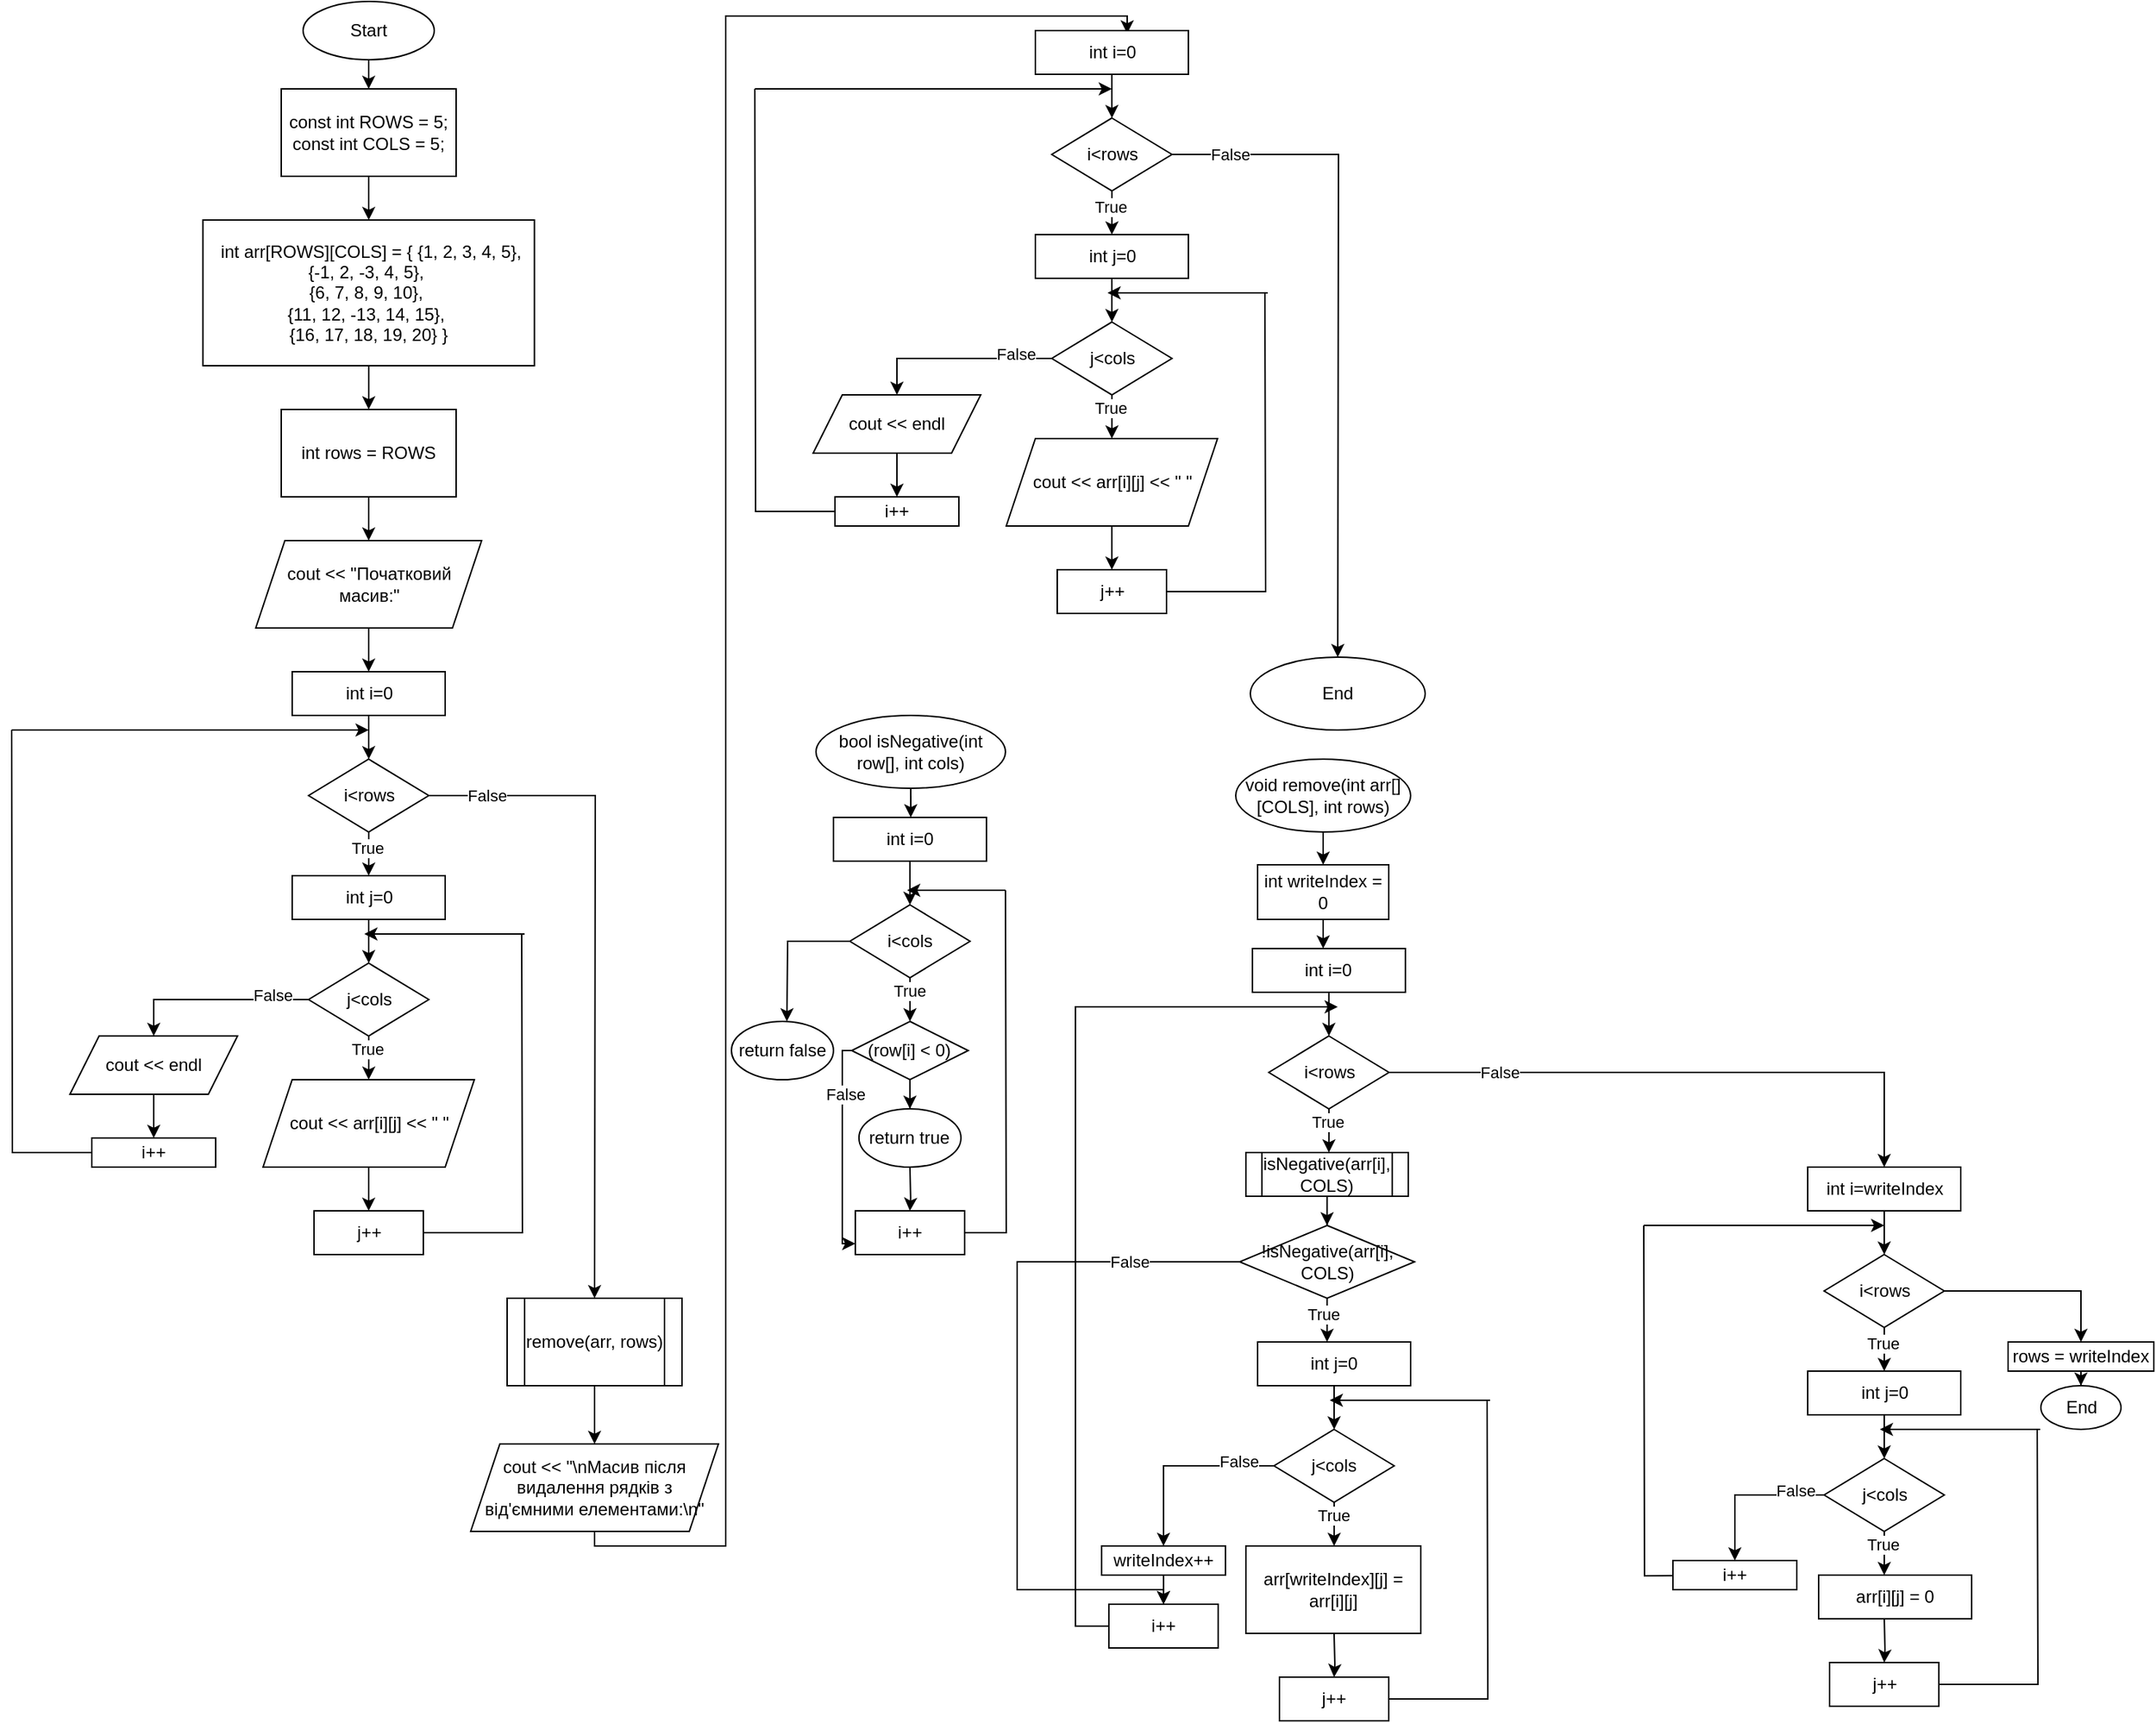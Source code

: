 <mxfile version="24.8.4">
  <diagram name="Страница — 1" id="oqks4B1ifJUFYe9VFwnt">
    <mxGraphModel dx="1221" dy="608" grid="1" gridSize="10" guides="1" tooltips="1" connect="1" arrows="1" fold="1" page="1" pageScale="1" pageWidth="2339" pageHeight="3300" math="0" shadow="0">
      <root>
        <mxCell id="0" />
        <mxCell id="1" parent="0" />
        <mxCell id="hCFMyb42JYcxGEgA4RZY-3" style="edgeStyle=orthogonalEdgeStyle;rounded=0;orthogonalLoop=1;jettySize=auto;html=1;" parent="1" source="hCFMyb42JYcxGEgA4RZY-2" target="hCFMyb42JYcxGEgA4RZY-4" edge="1">
          <mxGeometry relative="1" as="geometry">
            <mxPoint x="415" y="160" as="targetPoint" />
          </mxGeometry>
        </mxCell>
        <mxCell id="hCFMyb42JYcxGEgA4RZY-2" value="Start" style="ellipse;whiteSpace=wrap;html=1;" parent="1" vertex="1">
          <mxGeometry x="370" y="90" width="90" height="40" as="geometry" />
        </mxCell>
        <mxCell id="hCFMyb42JYcxGEgA4RZY-5" style="edgeStyle=orthogonalEdgeStyle;rounded=0;orthogonalLoop=1;jettySize=auto;html=1;" parent="1" source="hCFMyb42JYcxGEgA4RZY-4" target="hCFMyb42JYcxGEgA4RZY-6" edge="1">
          <mxGeometry relative="1" as="geometry">
            <mxPoint x="415" y="240" as="targetPoint" />
          </mxGeometry>
        </mxCell>
        <mxCell id="hCFMyb42JYcxGEgA4RZY-4" value="const int ROWS = 5; const int COLS = 5;" style="rounded=0;whiteSpace=wrap;html=1;" parent="1" vertex="1">
          <mxGeometry x="355" y="150" width="120" height="60" as="geometry" />
        </mxCell>
        <mxCell id="hCFMyb42JYcxGEgA4RZY-7" style="edgeStyle=orthogonalEdgeStyle;rounded=0;orthogonalLoop=1;jettySize=auto;html=1;" parent="1" source="hCFMyb42JYcxGEgA4RZY-6" target="hCFMyb42JYcxGEgA4RZY-8" edge="1">
          <mxGeometry relative="1" as="geometry">
            <mxPoint x="415" y="390" as="targetPoint" />
          </mxGeometry>
        </mxCell>
        <mxCell id="hCFMyb42JYcxGEgA4RZY-6" value="&amp;nbsp;int arr[ROWS][COLS] = { {1, 2, 3, 4, 5},&lt;div&gt;{-1, 2, -3, 4, 5},&amp;nbsp;&lt;/div&gt;&lt;div&gt;{6, 7, 8, 9, 10},&amp;nbsp;&lt;/div&gt;&lt;div&gt;{11, 12, -13, 14, 15},&amp;nbsp;&lt;/div&gt;&lt;div&gt;{16, 17, 18, 19, 20} }&lt;/div&gt;" style="rounded=0;whiteSpace=wrap;html=1;" parent="1" vertex="1">
          <mxGeometry x="301.25" y="240" width="227.5" height="100" as="geometry" />
        </mxCell>
        <mxCell id="hCFMyb42JYcxGEgA4RZY-9" style="edgeStyle=orthogonalEdgeStyle;rounded=0;orthogonalLoop=1;jettySize=auto;html=1;" parent="1" source="hCFMyb42JYcxGEgA4RZY-8" target="hCFMyb42JYcxGEgA4RZY-10" edge="1">
          <mxGeometry relative="1" as="geometry">
            <mxPoint x="415" y="460" as="targetPoint" />
          </mxGeometry>
        </mxCell>
        <mxCell id="hCFMyb42JYcxGEgA4RZY-8" value="int rows = ROWS" style="rounded=0;whiteSpace=wrap;html=1;" parent="1" vertex="1">
          <mxGeometry x="355" y="370" width="120" height="60" as="geometry" />
        </mxCell>
        <mxCell id="hCFMyb42JYcxGEgA4RZY-11" style="edgeStyle=orthogonalEdgeStyle;rounded=0;orthogonalLoop=1;jettySize=auto;html=1;" parent="1" source="hCFMyb42JYcxGEgA4RZY-10" target="hCFMyb42JYcxGEgA4RZY-12" edge="1">
          <mxGeometry relative="1" as="geometry">
            <mxPoint x="415" y="560" as="targetPoint" />
          </mxGeometry>
        </mxCell>
        <mxCell id="hCFMyb42JYcxGEgA4RZY-10" value="cout &amp;lt;&amp;lt; &quot;Початковий масив:&quot;" style="shape=parallelogram;perimeter=parallelogramPerimeter;whiteSpace=wrap;html=1;fixedSize=1;" parent="1" vertex="1">
          <mxGeometry x="337.5" y="460" width="155" height="60" as="geometry" />
        </mxCell>
        <mxCell id="hCFMyb42JYcxGEgA4RZY-13" style="edgeStyle=orthogonalEdgeStyle;rounded=0;orthogonalLoop=1;jettySize=auto;html=1;" parent="1" source="hCFMyb42JYcxGEgA4RZY-12" target="hCFMyb42JYcxGEgA4RZY-14" edge="1">
          <mxGeometry relative="1" as="geometry">
            <mxPoint x="415" y="620" as="targetPoint" />
          </mxGeometry>
        </mxCell>
        <mxCell id="hCFMyb42JYcxGEgA4RZY-12" value="int i=0" style="rounded=0;whiteSpace=wrap;html=1;" parent="1" vertex="1">
          <mxGeometry x="362.5" y="550" width="105" height="30" as="geometry" />
        </mxCell>
        <mxCell id="hCFMyb42JYcxGEgA4RZY-15" style="edgeStyle=orthogonalEdgeStyle;rounded=0;orthogonalLoop=1;jettySize=auto;html=1;" parent="1" source="hCFMyb42JYcxGEgA4RZY-14" edge="1">
          <mxGeometry relative="1" as="geometry">
            <mxPoint x="415" y="690" as="targetPoint" />
          </mxGeometry>
        </mxCell>
        <mxCell id="AUJE7kvfGXvSPd5F-R2v-1" value="True" style="edgeLabel;html=1;align=center;verticalAlign=middle;resizable=0;points=[];" parent="hCFMyb42JYcxGEgA4RZY-15" vertex="1" connectable="0">
          <mxGeometry x="-0.315" y="-1" relative="1" as="geometry">
            <mxPoint as="offset" />
          </mxGeometry>
        </mxCell>
        <mxCell id="hCFMyb42JYcxGEgA4RZY-36" style="edgeStyle=orthogonalEdgeStyle;rounded=0;orthogonalLoop=1;jettySize=auto;html=1;" parent="1" source="hCFMyb42JYcxGEgA4RZY-14" edge="1">
          <mxGeometry relative="1" as="geometry">
            <mxPoint x="570" y="980" as="targetPoint" />
          </mxGeometry>
        </mxCell>
        <mxCell id="hCFMyb42JYcxGEgA4RZY-39" value="False" style="edgeLabel;html=1;align=center;verticalAlign=middle;resizable=0;points=[];" parent="hCFMyb42JYcxGEgA4RZY-36" vertex="1" connectable="0">
          <mxGeometry x="-0.827" relative="1" as="geometry">
            <mxPoint as="offset" />
          </mxGeometry>
        </mxCell>
        <mxCell id="hCFMyb42JYcxGEgA4RZY-14" value="i&amp;lt;rows" style="rhombus;whiteSpace=wrap;html=1;" parent="1" vertex="1">
          <mxGeometry x="373.75" y="610" width="82.5" height="50" as="geometry" />
        </mxCell>
        <mxCell id="hCFMyb42JYcxGEgA4RZY-16" style="edgeStyle=orthogonalEdgeStyle;rounded=0;orthogonalLoop=1;jettySize=auto;html=1;" parent="1" source="hCFMyb42JYcxGEgA4RZY-17" target="hCFMyb42JYcxGEgA4RZY-19" edge="1">
          <mxGeometry relative="1" as="geometry">
            <mxPoint x="415" y="760" as="targetPoint" />
          </mxGeometry>
        </mxCell>
        <mxCell id="hCFMyb42JYcxGEgA4RZY-17" value="int j=0" style="rounded=0;whiteSpace=wrap;html=1;" parent="1" vertex="1">
          <mxGeometry x="362.5" y="690" width="105" height="30" as="geometry" />
        </mxCell>
        <mxCell id="hCFMyb42JYcxGEgA4RZY-18" style="edgeStyle=orthogonalEdgeStyle;rounded=0;orthogonalLoop=1;jettySize=auto;html=1;" parent="1" source="hCFMyb42JYcxGEgA4RZY-19" edge="1">
          <mxGeometry relative="1" as="geometry">
            <mxPoint x="415" y="830" as="targetPoint" />
          </mxGeometry>
        </mxCell>
        <mxCell id="hCFMyb42JYcxGEgA4RZY-38" value="True" style="edgeLabel;html=1;align=center;verticalAlign=middle;resizable=0;points=[];" parent="hCFMyb42JYcxGEgA4RZY-18" vertex="1" connectable="0">
          <mxGeometry x="-0.526" y="-1" relative="1" as="geometry">
            <mxPoint y="2" as="offset" />
          </mxGeometry>
        </mxCell>
        <mxCell id="hCFMyb42JYcxGEgA4RZY-34" style="edgeStyle=orthogonalEdgeStyle;rounded=0;orthogonalLoop=1;jettySize=auto;html=1;entryX=0.5;entryY=0;entryDx=0;entryDy=0;" parent="1" source="hCFMyb42JYcxGEgA4RZY-19" target="hCFMyb42JYcxGEgA4RZY-32" edge="1">
          <mxGeometry relative="1" as="geometry" />
        </mxCell>
        <mxCell id="hCFMyb42JYcxGEgA4RZY-37" value="False" style="edgeLabel;html=1;align=center;verticalAlign=middle;resizable=0;points=[];" parent="hCFMyb42JYcxGEgA4RZY-34" vertex="1" connectable="0">
          <mxGeometry x="-0.618" y="-3" relative="1" as="geometry">
            <mxPoint as="offset" />
          </mxGeometry>
        </mxCell>
        <mxCell id="hCFMyb42JYcxGEgA4RZY-19" value="j&amp;lt;cols" style="rhombus;whiteSpace=wrap;html=1;" parent="1" vertex="1">
          <mxGeometry x="373.75" y="750" width="82.5" height="50" as="geometry" />
        </mxCell>
        <mxCell id="hCFMyb42JYcxGEgA4RZY-22" value="" style="edgeStyle=orthogonalEdgeStyle;rounded=0;orthogonalLoop=1;jettySize=auto;html=1;" parent="1" source="hCFMyb42JYcxGEgA4RZY-20" target="hCFMyb42JYcxGEgA4RZY-21" edge="1">
          <mxGeometry relative="1" as="geometry" />
        </mxCell>
        <mxCell id="hCFMyb42JYcxGEgA4RZY-20" value="cout &amp;lt;&amp;lt; arr[i][j] &amp;lt;&amp;lt; &quot; &quot;" style="shape=parallelogram;perimeter=parallelogramPerimeter;whiteSpace=wrap;html=1;fixedSize=1;" parent="1" vertex="1">
          <mxGeometry x="342.5" y="830" width="145" height="60" as="geometry" />
        </mxCell>
        <mxCell id="hCFMyb42JYcxGEgA4RZY-23" style="edgeStyle=orthogonalEdgeStyle;rounded=0;orthogonalLoop=1;jettySize=auto;html=1;endArrow=none;endFill=0;" parent="1" source="hCFMyb42JYcxGEgA4RZY-21" edge="1">
          <mxGeometry relative="1" as="geometry">
            <mxPoint x="520" y="730" as="targetPoint" />
          </mxGeometry>
        </mxCell>
        <mxCell id="hCFMyb42JYcxGEgA4RZY-21" value="j++" style="whiteSpace=wrap;html=1;" parent="1" vertex="1">
          <mxGeometry x="377.5" y="920" width="75" height="30" as="geometry" />
        </mxCell>
        <mxCell id="hCFMyb42JYcxGEgA4RZY-24" value="" style="endArrow=none;html=1;rounded=0;startArrow=classic;startFill=1;" parent="1" edge="1">
          <mxGeometry width="50" height="50" relative="1" as="geometry">
            <mxPoint x="412" y="730" as="sourcePoint" />
            <mxPoint x="522" y="730" as="targetPoint" />
          </mxGeometry>
        </mxCell>
        <mxCell id="hCFMyb42JYcxGEgA4RZY-30" value="" style="endArrow=classic;html=1;rounded=0;" parent="1" edge="1">
          <mxGeometry width="50" height="50" relative="1" as="geometry">
            <mxPoint x="170" y="590" as="sourcePoint" />
            <mxPoint x="415" y="590" as="targetPoint" />
          </mxGeometry>
        </mxCell>
        <mxCell id="hCFMyb42JYcxGEgA4RZY-31" style="edgeStyle=orthogonalEdgeStyle;rounded=0;orthogonalLoop=1;jettySize=auto;html=1;" parent="1" source="hCFMyb42JYcxGEgA4RZY-32" target="hCFMyb42JYcxGEgA4RZY-33" edge="1">
          <mxGeometry relative="1" as="geometry">
            <mxPoint x="267.5" y="870" as="targetPoint" />
          </mxGeometry>
        </mxCell>
        <mxCell id="hCFMyb42JYcxGEgA4RZY-32" value="cout &amp;lt;&amp;lt; endl" style="shape=parallelogram;perimeter=parallelogramPerimeter;whiteSpace=wrap;html=1;fixedSize=1;" parent="1" vertex="1">
          <mxGeometry x="210" y="800" width="115" height="40" as="geometry" />
        </mxCell>
        <mxCell id="hCFMyb42JYcxGEgA4RZY-35" style="edgeStyle=orthogonalEdgeStyle;rounded=0;orthogonalLoop=1;jettySize=auto;html=1;endArrow=none;endFill=0;" parent="1" source="hCFMyb42JYcxGEgA4RZY-33" edge="1">
          <mxGeometry relative="1" as="geometry">
            <mxPoint x="170" y="590" as="targetPoint" />
          </mxGeometry>
        </mxCell>
        <mxCell id="hCFMyb42JYcxGEgA4RZY-33" value="i++" style="rounded=0;whiteSpace=wrap;html=1;" parent="1" vertex="1">
          <mxGeometry x="225" y="870" width="85" height="20" as="geometry" />
        </mxCell>
        <mxCell id="AUJE7kvfGXvSPd5F-R2v-27" style="edgeStyle=orthogonalEdgeStyle;rounded=0;orthogonalLoop=1;jettySize=auto;html=1;entryX=0.6;entryY=0.066;entryDx=0;entryDy=0;exitX=0.5;exitY=1;exitDx=0;exitDy=0;entryPerimeter=0;" parent="1" source="AUJE7kvfGXvSPd5F-R2v-29" target="AUJE7kvfGXvSPd5F-R2v-3" edge="1">
          <mxGeometry relative="1" as="geometry">
            <mxPoint x="580" y="1150" as="sourcePoint" />
            <mxPoint x="935" y="120" as="targetPoint" />
            <Array as="points">
              <mxPoint x="570" y="1150" />
              <mxPoint x="660" y="1150" />
              <mxPoint x="660" y="100" />
              <mxPoint x="935" y="100" />
            </Array>
          </mxGeometry>
        </mxCell>
        <mxCell id="AUJE7kvfGXvSPd5F-R2v-28" style="edgeStyle=orthogonalEdgeStyle;rounded=0;orthogonalLoop=1;jettySize=auto;html=1;" parent="1" source="hCFMyb42JYcxGEgA4RZY-40" target="AUJE7kvfGXvSPd5F-R2v-29" edge="1">
          <mxGeometry relative="1" as="geometry">
            <mxPoint x="570" y="1080" as="targetPoint" />
          </mxGeometry>
        </mxCell>
        <mxCell id="hCFMyb42JYcxGEgA4RZY-40" value="remove(arr, rows)" style="shape=process;whiteSpace=wrap;html=1;backgroundOutline=1;" parent="1" vertex="1">
          <mxGeometry x="510" y="980" width="120" height="60" as="geometry" />
        </mxCell>
        <mxCell id="AUJE7kvfGXvSPd5F-R2v-2" style="edgeStyle=orthogonalEdgeStyle;rounded=0;orthogonalLoop=1;jettySize=auto;html=1;" parent="1" source="AUJE7kvfGXvSPd5F-R2v-3" target="AUJE7kvfGXvSPd5F-R2v-8" edge="1">
          <mxGeometry relative="1" as="geometry">
            <mxPoint x="925" y="180" as="targetPoint" />
          </mxGeometry>
        </mxCell>
        <mxCell id="AUJE7kvfGXvSPd5F-R2v-3" value="int i=0" style="rounded=0;whiteSpace=wrap;html=1;" parent="1" vertex="1">
          <mxGeometry x="872.5" y="110" width="105" height="30" as="geometry" />
        </mxCell>
        <mxCell id="AUJE7kvfGXvSPd5F-R2v-4" style="edgeStyle=orthogonalEdgeStyle;rounded=0;orthogonalLoop=1;jettySize=auto;html=1;" parent="1" source="AUJE7kvfGXvSPd5F-R2v-8" edge="1">
          <mxGeometry relative="1" as="geometry">
            <mxPoint x="925" y="250" as="targetPoint" />
          </mxGeometry>
        </mxCell>
        <mxCell id="AUJE7kvfGXvSPd5F-R2v-5" value="True" style="edgeLabel;html=1;align=center;verticalAlign=middle;resizable=0;points=[];" parent="AUJE7kvfGXvSPd5F-R2v-4" vertex="1" connectable="0">
          <mxGeometry x="-0.315" y="-1" relative="1" as="geometry">
            <mxPoint as="offset" />
          </mxGeometry>
        </mxCell>
        <mxCell id="AUJE7kvfGXvSPd5F-R2v-6" style="edgeStyle=orthogonalEdgeStyle;rounded=0;orthogonalLoop=1;jettySize=auto;html=1;" parent="1" source="AUJE7kvfGXvSPd5F-R2v-8" edge="1">
          <mxGeometry relative="1" as="geometry">
            <mxPoint x="1080" y="540" as="targetPoint" />
          </mxGeometry>
        </mxCell>
        <mxCell id="AUJE7kvfGXvSPd5F-R2v-7" value="False" style="edgeLabel;html=1;align=center;verticalAlign=middle;resizable=0;points=[];" parent="AUJE7kvfGXvSPd5F-R2v-6" vertex="1" connectable="0">
          <mxGeometry x="-0.827" relative="1" as="geometry">
            <mxPoint as="offset" />
          </mxGeometry>
        </mxCell>
        <mxCell id="AUJE7kvfGXvSPd5F-R2v-8" value="i&amp;lt;rows" style="rhombus;whiteSpace=wrap;html=1;" parent="1" vertex="1">
          <mxGeometry x="883.75" y="170" width="82.5" height="50" as="geometry" />
        </mxCell>
        <mxCell id="AUJE7kvfGXvSPd5F-R2v-9" style="edgeStyle=orthogonalEdgeStyle;rounded=0;orthogonalLoop=1;jettySize=auto;html=1;" parent="1" source="AUJE7kvfGXvSPd5F-R2v-10" target="AUJE7kvfGXvSPd5F-R2v-15" edge="1">
          <mxGeometry relative="1" as="geometry">
            <mxPoint x="925" y="320" as="targetPoint" />
          </mxGeometry>
        </mxCell>
        <mxCell id="AUJE7kvfGXvSPd5F-R2v-10" value="int j=0" style="rounded=0;whiteSpace=wrap;html=1;" parent="1" vertex="1">
          <mxGeometry x="872.5" y="250" width="105" height="30" as="geometry" />
        </mxCell>
        <mxCell id="AUJE7kvfGXvSPd5F-R2v-11" style="edgeStyle=orthogonalEdgeStyle;rounded=0;orthogonalLoop=1;jettySize=auto;html=1;" parent="1" source="AUJE7kvfGXvSPd5F-R2v-15" edge="1">
          <mxGeometry relative="1" as="geometry">
            <mxPoint x="925" y="390" as="targetPoint" />
          </mxGeometry>
        </mxCell>
        <mxCell id="AUJE7kvfGXvSPd5F-R2v-12" value="True" style="edgeLabel;html=1;align=center;verticalAlign=middle;resizable=0;points=[];" parent="AUJE7kvfGXvSPd5F-R2v-11" vertex="1" connectable="0">
          <mxGeometry x="-0.526" y="-1" relative="1" as="geometry">
            <mxPoint y="2" as="offset" />
          </mxGeometry>
        </mxCell>
        <mxCell id="AUJE7kvfGXvSPd5F-R2v-13" style="edgeStyle=orthogonalEdgeStyle;rounded=0;orthogonalLoop=1;jettySize=auto;html=1;entryX=0.5;entryY=0;entryDx=0;entryDy=0;" parent="1" source="AUJE7kvfGXvSPd5F-R2v-15" target="AUJE7kvfGXvSPd5F-R2v-23" edge="1">
          <mxGeometry relative="1" as="geometry" />
        </mxCell>
        <mxCell id="AUJE7kvfGXvSPd5F-R2v-14" value="False" style="edgeLabel;html=1;align=center;verticalAlign=middle;resizable=0;points=[];" parent="AUJE7kvfGXvSPd5F-R2v-13" vertex="1" connectable="0">
          <mxGeometry x="-0.618" y="-3" relative="1" as="geometry">
            <mxPoint as="offset" />
          </mxGeometry>
        </mxCell>
        <mxCell id="AUJE7kvfGXvSPd5F-R2v-15" value="j&amp;lt;cols" style="rhombus;whiteSpace=wrap;html=1;" parent="1" vertex="1">
          <mxGeometry x="883.75" y="310" width="82.5" height="50" as="geometry" />
        </mxCell>
        <mxCell id="AUJE7kvfGXvSPd5F-R2v-16" value="" style="edgeStyle=orthogonalEdgeStyle;rounded=0;orthogonalLoop=1;jettySize=auto;html=1;" parent="1" source="AUJE7kvfGXvSPd5F-R2v-17" target="AUJE7kvfGXvSPd5F-R2v-19" edge="1">
          <mxGeometry relative="1" as="geometry" />
        </mxCell>
        <mxCell id="AUJE7kvfGXvSPd5F-R2v-17" value="cout &amp;lt;&amp;lt; arr[i][j] &amp;lt;&amp;lt; &quot; &quot;" style="shape=parallelogram;perimeter=parallelogramPerimeter;whiteSpace=wrap;html=1;fixedSize=1;" parent="1" vertex="1">
          <mxGeometry x="852.5" y="390" width="145" height="60" as="geometry" />
        </mxCell>
        <mxCell id="AUJE7kvfGXvSPd5F-R2v-18" style="edgeStyle=orthogonalEdgeStyle;rounded=0;orthogonalLoop=1;jettySize=auto;html=1;endArrow=none;endFill=0;" parent="1" source="AUJE7kvfGXvSPd5F-R2v-19" edge="1">
          <mxGeometry relative="1" as="geometry">
            <mxPoint x="1030" y="290" as="targetPoint" />
          </mxGeometry>
        </mxCell>
        <mxCell id="AUJE7kvfGXvSPd5F-R2v-19" value="j++" style="whiteSpace=wrap;html=1;" parent="1" vertex="1">
          <mxGeometry x="887.5" y="480" width="75" height="30" as="geometry" />
        </mxCell>
        <mxCell id="AUJE7kvfGXvSPd5F-R2v-20" value="" style="endArrow=none;html=1;rounded=0;startArrow=classic;startFill=1;" parent="1" edge="1">
          <mxGeometry width="50" height="50" relative="1" as="geometry">
            <mxPoint x="922" y="290" as="sourcePoint" />
            <mxPoint x="1032" y="290" as="targetPoint" />
          </mxGeometry>
        </mxCell>
        <mxCell id="AUJE7kvfGXvSPd5F-R2v-21" value="" style="endArrow=classic;html=1;rounded=0;" parent="1" edge="1">
          <mxGeometry width="50" height="50" relative="1" as="geometry">
            <mxPoint x="680" y="150" as="sourcePoint" />
            <mxPoint x="925" y="150" as="targetPoint" />
          </mxGeometry>
        </mxCell>
        <mxCell id="AUJE7kvfGXvSPd5F-R2v-22" style="edgeStyle=orthogonalEdgeStyle;rounded=0;orthogonalLoop=1;jettySize=auto;html=1;" parent="1" source="AUJE7kvfGXvSPd5F-R2v-23" target="AUJE7kvfGXvSPd5F-R2v-25" edge="1">
          <mxGeometry relative="1" as="geometry">
            <mxPoint x="777.5" y="430" as="targetPoint" />
          </mxGeometry>
        </mxCell>
        <mxCell id="AUJE7kvfGXvSPd5F-R2v-23" value="cout &amp;lt;&amp;lt; endl" style="shape=parallelogram;perimeter=parallelogramPerimeter;whiteSpace=wrap;html=1;fixedSize=1;" parent="1" vertex="1">
          <mxGeometry x="720" y="360" width="115" height="40" as="geometry" />
        </mxCell>
        <mxCell id="AUJE7kvfGXvSPd5F-R2v-24" style="edgeStyle=orthogonalEdgeStyle;rounded=0;orthogonalLoop=1;jettySize=auto;html=1;endArrow=none;endFill=0;" parent="1" source="AUJE7kvfGXvSPd5F-R2v-25" edge="1">
          <mxGeometry relative="1" as="geometry">
            <mxPoint x="680" y="150" as="targetPoint" />
          </mxGeometry>
        </mxCell>
        <mxCell id="AUJE7kvfGXvSPd5F-R2v-25" value="i++" style="rounded=0;whiteSpace=wrap;html=1;" parent="1" vertex="1">
          <mxGeometry x="735" y="430" width="85" height="20" as="geometry" />
        </mxCell>
        <mxCell id="AUJE7kvfGXvSPd5F-R2v-29" value="cout &amp;lt;&amp;lt; &quot;\nМасив після видалення рядків з від&#39;ємними елементами:\n&quot;" style="shape=parallelogram;perimeter=parallelogramPerimeter;whiteSpace=wrap;html=1;fixedSize=1;" parent="1" vertex="1">
          <mxGeometry x="485" y="1080" width="170" height="60" as="geometry" />
        </mxCell>
        <mxCell id="AUJE7kvfGXvSPd5F-R2v-30" value="End" style="ellipse;whiteSpace=wrap;html=1;" parent="1" vertex="1">
          <mxGeometry x="1020" y="540" width="120" height="50" as="geometry" />
        </mxCell>
        <mxCell id="tUWdWHOrRrM6U7_z715P-13" style="edgeStyle=orthogonalEdgeStyle;rounded=0;orthogonalLoop=1;jettySize=auto;html=1;entryX=0.5;entryY=0;entryDx=0;entryDy=0;" parent="1" source="tUWdWHOrRrM6U7_z715P-2" target="tUWdWHOrRrM6U7_z715P-5" edge="1">
          <mxGeometry relative="1" as="geometry" />
        </mxCell>
        <mxCell id="tUWdWHOrRrM6U7_z715P-2" value="bool isNegative(int row[], int cols)" style="ellipse;whiteSpace=wrap;html=1;" parent="1" vertex="1">
          <mxGeometry x="721.98" y="580" width="130" height="50" as="geometry" />
        </mxCell>
        <mxCell id="tUWdWHOrRrM6U7_z715P-4" style="edgeStyle=orthogonalEdgeStyle;rounded=0;orthogonalLoop=1;jettySize=auto;html=1;" parent="1" source="tUWdWHOrRrM6U7_z715P-5" target="tUWdWHOrRrM6U7_z715P-9" edge="1">
          <mxGeometry relative="1" as="geometry">
            <mxPoint x="786.44" y="720" as="targetPoint" />
          </mxGeometry>
        </mxCell>
        <mxCell id="tUWdWHOrRrM6U7_z715P-5" value="int i=0" style="rounded=0;whiteSpace=wrap;html=1;" parent="1" vertex="1">
          <mxGeometry x="733.94" y="650" width="105" height="30" as="geometry" />
        </mxCell>
        <mxCell id="tUWdWHOrRrM6U7_z715P-6" style="edgeStyle=orthogonalEdgeStyle;rounded=0;orthogonalLoop=1;jettySize=auto;html=1;" parent="1" source="tUWdWHOrRrM6U7_z715P-9" edge="1">
          <mxGeometry relative="1" as="geometry">
            <mxPoint x="786.44" y="790" as="targetPoint" />
          </mxGeometry>
        </mxCell>
        <mxCell id="tUWdWHOrRrM6U7_z715P-7" value="True" style="edgeLabel;html=1;align=center;verticalAlign=middle;resizable=0;points=[];" parent="tUWdWHOrRrM6U7_z715P-6" vertex="1" connectable="0">
          <mxGeometry x="-0.526" y="-1" relative="1" as="geometry">
            <mxPoint y="2" as="offset" />
          </mxGeometry>
        </mxCell>
        <mxCell id="tUWdWHOrRrM6U7_z715P-17" style="edgeStyle=orthogonalEdgeStyle;rounded=0;orthogonalLoop=1;jettySize=auto;html=1;" parent="1" source="tUWdWHOrRrM6U7_z715P-9" edge="1">
          <mxGeometry relative="1" as="geometry">
            <mxPoint x="701.98" y="790" as="targetPoint" />
          </mxGeometry>
        </mxCell>
        <mxCell id="tUWdWHOrRrM6U7_z715P-9" value="i&amp;lt;cols" style="rhombus;whiteSpace=wrap;html=1;" parent="1" vertex="1">
          <mxGeometry x="745.19" y="710" width="82.5" height="50" as="geometry" />
        </mxCell>
        <mxCell id="tUWdWHOrRrM6U7_z715P-10" value="" style="edgeStyle=orthogonalEdgeStyle;rounded=0;orthogonalLoop=1;jettySize=auto;html=1;" parent="1" target="tUWdWHOrRrM6U7_z715P-12" edge="1">
          <mxGeometry relative="1" as="geometry">
            <mxPoint x="786.44" y="890" as="sourcePoint" />
          </mxGeometry>
        </mxCell>
        <mxCell id="tUWdWHOrRrM6U7_z715P-18" style="edgeStyle=orthogonalEdgeStyle;rounded=0;orthogonalLoop=1;jettySize=auto;html=1;endArrow=none;endFill=0;" parent="1" source="tUWdWHOrRrM6U7_z715P-12" edge="1">
          <mxGeometry relative="1" as="geometry">
            <mxPoint x="851.98" y="700" as="targetPoint" />
          </mxGeometry>
        </mxCell>
        <mxCell id="tUWdWHOrRrM6U7_z715P-12" value="i++" style="whiteSpace=wrap;html=1;" parent="1" vertex="1">
          <mxGeometry x="748.94" y="920" width="75" height="30" as="geometry" />
        </mxCell>
        <mxCell id="tUWdWHOrRrM6U7_z715P-16" style="edgeStyle=orthogonalEdgeStyle;rounded=0;orthogonalLoop=1;jettySize=auto;html=1;entryX=0.5;entryY=0;entryDx=0;entryDy=0;" parent="1" source="tUWdWHOrRrM6U7_z715P-14" target="tUWdWHOrRrM6U7_z715P-15" edge="1">
          <mxGeometry relative="1" as="geometry" />
        </mxCell>
        <mxCell id="tUWdWHOrRrM6U7_z715P-100" style="edgeStyle=orthogonalEdgeStyle;rounded=0;orthogonalLoop=1;jettySize=auto;html=1;exitX=0;exitY=0.5;exitDx=0;exitDy=0;entryX=0;entryY=0.75;entryDx=0;entryDy=0;" parent="1" source="tUWdWHOrRrM6U7_z715P-14" target="tUWdWHOrRrM6U7_z715P-12" edge="1">
          <mxGeometry relative="1" as="geometry">
            <Array as="points">
              <mxPoint x="740" y="810" />
              <mxPoint x="740" y="943" />
            </Array>
          </mxGeometry>
        </mxCell>
        <mxCell id="tUWdWHOrRrM6U7_z715P-101" value="False" style="edgeLabel;html=1;align=center;verticalAlign=middle;resizable=0;points=[];" parent="tUWdWHOrRrM6U7_z715P-100" vertex="1" connectable="0">
          <mxGeometry x="-0.514" y="2" relative="1" as="geometry">
            <mxPoint as="offset" />
          </mxGeometry>
        </mxCell>
        <mxCell id="tUWdWHOrRrM6U7_z715P-14" value="(row[i] &amp;lt; 0)" style="rhombus;whiteSpace=wrap;html=1;" parent="1" vertex="1">
          <mxGeometry x="746.44" y="790" width="80" height="40" as="geometry" />
        </mxCell>
        <mxCell id="tUWdWHOrRrM6U7_z715P-15" value="return true" style="ellipse;whiteSpace=wrap;html=1;" parent="1" vertex="1">
          <mxGeometry x="751.44" y="850" width="70" height="40" as="geometry" />
        </mxCell>
        <mxCell id="tUWdWHOrRrM6U7_z715P-19" value="" style="endArrow=none;html=1;rounded=0;startArrow=classic;startFill=1;" parent="1" edge="1">
          <mxGeometry width="50" height="50" relative="1" as="geometry">
            <mxPoint x="784.48" y="700" as="sourcePoint" />
            <mxPoint x="851.98" y="700" as="targetPoint" />
          </mxGeometry>
        </mxCell>
        <mxCell id="tUWdWHOrRrM6U7_z715P-20" value="return false" style="ellipse;whiteSpace=wrap;html=1;" parent="1" vertex="1">
          <mxGeometry x="663.94" y="790" width="70" height="40" as="geometry" />
        </mxCell>
        <mxCell id="tUWdWHOrRrM6U7_z715P-22" style="edgeStyle=orthogonalEdgeStyle;rounded=0;orthogonalLoop=1;jettySize=auto;html=1;" parent="1" source="tUWdWHOrRrM6U7_z715P-21" target="tUWdWHOrRrM6U7_z715P-23" edge="1">
          <mxGeometry relative="1" as="geometry">
            <mxPoint x="1070" y="680" as="targetPoint" />
          </mxGeometry>
        </mxCell>
        <mxCell id="tUWdWHOrRrM6U7_z715P-21" value="void remove(int arr[][COLS], int rows)" style="ellipse;whiteSpace=wrap;html=1;" parent="1" vertex="1">
          <mxGeometry x="1010" y="610" width="120" height="50" as="geometry" />
        </mxCell>
        <mxCell id="tUWdWHOrRrM6U7_z715P-24" style="edgeStyle=orthogonalEdgeStyle;rounded=0;orthogonalLoop=1;jettySize=auto;html=1;" parent="1" source="tUWdWHOrRrM6U7_z715P-23" edge="1">
          <mxGeometry relative="1" as="geometry">
            <mxPoint x="1070" y="740" as="targetPoint" />
          </mxGeometry>
        </mxCell>
        <mxCell id="tUWdWHOrRrM6U7_z715P-23" value="int writeIndex = 0" style="rounded=0;whiteSpace=wrap;html=1;" parent="1" vertex="1">
          <mxGeometry x="1025" y="682.5" width="90" height="37.5" as="geometry" />
        </mxCell>
        <mxCell id="tUWdWHOrRrM6U7_z715P-25" style="edgeStyle=orthogonalEdgeStyle;rounded=0;orthogonalLoop=1;jettySize=auto;html=1;" parent="1" source="tUWdWHOrRrM6U7_z715P-26" target="tUWdWHOrRrM6U7_z715P-30" edge="1">
          <mxGeometry relative="1" as="geometry">
            <mxPoint x="1073.92" y="810" as="targetPoint" />
          </mxGeometry>
        </mxCell>
        <mxCell id="tUWdWHOrRrM6U7_z715P-26" value="int i=0" style="rounded=0;whiteSpace=wrap;html=1;" parent="1" vertex="1">
          <mxGeometry x="1021.42" y="740" width="105" height="30" as="geometry" />
        </mxCell>
        <mxCell id="tUWdWHOrRrM6U7_z715P-27" style="edgeStyle=orthogonalEdgeStyle;rounded=0;orthogonalLoop=1;jettySize=auto;html=1;" parent="1" source="tUWdWHOrRrM6U7_z715P-30" edge="1">
          <mxGeometry relative="1" as="geometry">
            <mxPoint x="1073.92" y="880" as="targetPoint" />
          </mxGeometry>
        </mxCell>
        <mxCell id="tUWdWHOrRrM6U7_z715P-28" value="True" style="edgeLabel;html=1;align=center;verticalAlign=middle;resizable=0;points=[];" parent="tUWdWHOrRrM6U7_z715P-27" vertex="1" connectable="0">
          <mxGeometry x="-0.526" y="-1" relative="1" as="geometry">
            <mxPoint y="2" as="offset" />
          </mxGeometry>
        </mxCell>
        <mxCell id="tUWdWHOrRrM6U7_z715P-67" style="edgeStyle=orthogonalEdgeStyle;rounded=0;orthogonalLoop=1;jettySize=auto;html=1;entryX=0.5;entryY=0;entryDx=0;entryDy=0;" parent="1" source="tUWdWHOrRrM6U7_z715P-30" target="tUWdWHOrRrM6U7_z715P-70" edge="1">
          <mxGeometry relative="1" as="geometry">
            <mxPoint x="1220" y="825" as="targetPoint" />
          </mxGeometry>
        </mxCell>
        <mxCell id="tUWdWHOrRrM6U7_z715P-92" value="False" style="edgeLabel;html=1;align=center;verticalAlign=middle;resizable=0;points=[];" parent="tUWdWHOrRrM6U7_z715P-67" vertex="1" connectable="0">
          <mxGeometry x="-0.625" relative="1" as="geometry">
            <mxPoint as="offset" />
          </mxGeometry>
        </mxCell>
        <mxCell id="tUWdWHOrRrM6U7_z715P-30" value="i&amp;lt;rows" style="rhombus;whiteSpace=wrap;html=1;" parent="1" vertex="1">
          <mxGeometry x="1032.67" y="800" width="82.5" height="50" as="geometry" />
        </mxCell>
        <mxCell id="tUWdWHOrRrM6U7_z715P-34" style="edgeStyle=orthogonalEdgeStyle;rounded=0;orthogonalLoop=1;jettySize=auto;html=1;entryX=0.5;entryY=0;entryDx=0;entryDy=0;" parent="1" source="tUWdWHOrRrM6U7_z715P-35" edge="1">
          <mxGeometry relative="1" as="geometry">
            <mxPoint x="1072.67" y="1010" as="targetPoint" />
          </mxGeometry>
        </mxCell>
        <mxCell id="tUWdWHOrRrM6U7_z715P-62" value="True" style="edgeLabel;html=1;align=center;verticalAlign=middle;resizable=0;points=[];" parent="tUWdWHOrRrM6U7_z715P-34" vertex="1" connectable="0">
          <mxGeometry x="-0.267" y="-3" relative="1" as="geometry">
            <mxPoint as="offset" />
          </mxGeometry>
        </mxCell>
        <mxCell id="tUWdWHOrRrM6U7_z715P-68" style="edgeStyle=orthogonalEdgeStyle;rounded=0;orthogonalLoop=1;jettySize=auto;html=1;entryX=0.5;entryY=0;entryDx=0;entryDy=0;" parent="1" source="tUWdWHOrRrM6U7_z715P-35" target="tUWdWHOrRrM6U7_z715P-63" edge="1">
          <mxGeometry relative="1" as="geometry">
            <mxPoint x="800" y="1170" as="targetPoint" />
            <Array as="points">
              <mxPoint x="860" y="955" />
              <mxPoint x="860" y="1180" />
              <mxPoint x="960" y="1180" />
            </Array>
          </mxGeometry>
        </mxCell>
        <mxCell id="tUWdWHOrRrM6U7_z715P-93" value="False" style="edgeLabel;html=1;align=center;verticalAlign=middle;resizable=0;points=[];" parent="tUWdWHOrRrM6U7_z715P-68" vertex="1" connectable="0">
          <mxGeometry x="-0.689" relative="1" as="geometry">
            <mxPoint as="offset" />
          </mxGeometry>
        </mxCell>
        <mxCell id="tUWdWHOrRrM6U7_z715P-35" value="!isNegative(arr[i], COLS)" style="rhombus;whiteSpace=wrap;html=1;" parent="1" vertex="1">
          <mxGeometry x="1012.67" y="930" width="120" height="50" as="geometry" />
        </mxCell>
        <mxCell id="tUWdWHOrRrM6U7_z715P-42" style="edgeStyle=orthogonalEdgeStyle;rounded=0;orthogonalLoop=1;jettySize=auto;html=1;entryX=0.5;entryY=0;entryDx=0;entryDy=0;" parent="1" source="tUWdWHOrRrM6U7_z715P-39" target="tUWdWHOrRrM6U7_z715P-35" edge="1">
          <mxGeometry relative="1" as="geometry" />
        </mxCell>
        <mxCell id="tUWdWHOrRrM6U7_z715P-39" value="isNegative(arr[i], COLS)" style="shape=process;whiteSpace=wrap;html=1;backgroundOutline=1;" parent="1" vertex="1">
          <mxGeometry x="1016.96" y="880" width="111.42" height="30" as="geometry" />
        </mxCell>
        <mxCell id="tUWdWHOrRrM6U7_z715P-45" style="edgeStyle=orthogonalEdgeStyle;rounded=0;orthogonalLoop=1;jettySize=auto;html=1;" parent="1" source="tUWdWHOrRrM6U7_z715P-46" target="tUWdWHOrRrM6U7_z715P-51" edge="1">
          <mxGeometry relative="1" as="geometry">
            <mxPoint x="1077.5" y="1080" as="targetPoint" />
          </mxGeometry>
        </mxCell>
        <mxCell id="tUWdWHOrRrM6U7_z715P-46" value="int j=0" style="rounded=0;whiteSpace=wrap;html=1;" parent="1" vertex="1">
          <mxGeometry x="1025" y="1010" width="105" height="30" as="geometry" />
        </mxCell>
        <mxCell id="tUWdWHOrRrM6U7_z715P-47" style="edgeStyle=orthogonalEdgeStyle;rounded=0;orthogonalLoop=1;jettySize=auto;html=1;" parent="1" source="tUWdWHOrRrM6U7_z715P-51" edge="1">
          <mxGeometry relative="1" as="geometry">
            <mxPoint x="1077.5" y="1150" as="targetPoint" />
          </mxGeometry>
        </mxCell>
        <mxCell id="tUWdWHOrRrM6U7_z715P-48" value="True" style="edgeLabel;html=1;align=center;verticalAlign=middle;resizable=0;points=[];" parent="tUWdWHOrRrM6U7_z715P-47" vertex="1" connectable="0">
          <mxGeometry x="-0.526" y="-1" relative="1" as="geometry">
            <mxPoint y="2" as="offset" />
          </mxGeometry>
        </mxCell>
        <mxCell id="tUWdWHOrRrM6U7_z715P-49" style="edgeStyle=orthogonalEdgeStyle;rounded=0;orthogonalLoop=1;jettySize=auto;html=1;entryX=0.5;entryY=0;entryDx=0;entryDy=0;" parent="1" source="tUWdWHOrRrM6U7_z715P-51" target="tUWdWHOrRrM6U7_z715P-59" edge="1">
          <mxGeometry relative="1" as="geometry">
            <mxPoint x="930" y="1120" as="targetPoint" />
          </mxGeometry>
        </mxCell>
        <mxCell id="tUWdWHOrRrM6U7_z715P-50" value="False" style="edgeLabel;html=1;align=center;verticalAlign=middle;resizable=0;points=[];" parent="tUWdWHOrRrM6U7_z715P-49" vertex="1" connectable="0">
          <mxGeometry x="-0.618" y="-3" relative="1" as="geometry">
            <mxPoint as="offset" />
          </mxGeometry>
        </mxCell>
        <mxCell id="tUWdWHOrRrM6U7_z715P-51" value="j&amp;lt;cols" style="rhombus;whiteSpace=wrap;html=1;" parent="1" vertex="1">
          <mxGeometry x="1036.25" y="1070" width="82.5" height="50" as="geometry" />
        </mxCell>
        <mxCell id="tUWdWHOrRrM6U7_z715P-52" value="" style="edgeStyle=orthogonalEdgeStyle;rounded=0;orthogonalLoop=1;jettySize=auto;html=1;" parent="1" target="tUWdWHOrRrM6U7_z715P-55" edge="1">
          <mxGeometry relative="1" as="geometry">
            <mxPoint x="1077.478" y="1210" as="sourcePoint" />
          </mxGeometry>
        </mxCell>
        <mxCell id="tUWdWHOrRrM6U7_z715P-54" style="edgeStyle=orthogonalEdgeStyle;rounded=0;orthogonalLoop=1;jettySize=auto;html=1;endArrow=none;endFill=0;" parent="1" source="tUWdWHOrRrM6U7_z715P-55" edge="1">
          <mxGeometry relative="1" as="geometry">
            <mxPoint x="1182.5" y="1050" as="targetPoint" />
          </mxGeometry>
        </mxCell>
        <mxCell id="tUWdWHOrRrM6U7_z715P-55" value="j++" style="whiteSpace=wrap;html=1;" parent="1" vertex="1">
          <mxGeometry x="1040" y="1240" width="75" height="30" as="geometry" />
        </mxCell>
        <mxCell id="tUWdWHOrRrM6U7_z715P-56" value="" style="endArrow=none;html=1;rounded=0;startArrow=classic;startFill=1;" parent="1" edge="1">
          <mxGeometry width="50" height="50" relative="1" as="geometry">
            <mxPoint x="1074.5" y="1050" as="sourcePoint" />
            <mxPoint x="1184.5" y="1050" as="targetPoint" />
          </mxGeometry>
        </mxCell>
        <mxCell id="tUWdWHOrRrM6U7_z715P-65" style="edgeStyle=orthogonalEdgeStyle;rounded=0;orthogonalLoop=1;jettySize=auto;html=1;exitX=0.5;exitY=1;exitDx=0;exitDy=0;entryX=0.5;entryY=0;entryDx=0;entryDy=0;" parent="1" source="tUWdWHOrRrM6U7_z715P-59" target="tUWdWHOrRrM6U7_z715P-63" edge="1">
          <mxGeometry relative="1" as="geometry" />
        </mxCell>
        <mxCell id="tUWdWHOrRrM6U7_z715P-59" value="writeIndex++" style="rounded=0;whiteSpace=wrap;html=1;" parent="1" vertex="1">
          <mxGeometry x="917.93" y="1150" width="85" height="20" as="geometry" />
        </mxCell>
        <mxCell id="tUWdWHOrRrM6U7_z715P-61" value="arr[writeIndex][j] = arr[i][j]" style="rounded=0;whiteSpace=wrap;html=1;" parent="1" vertex="1">
          <mxGeometry x="1016.96" y="1150" width="120" height="60" as="geometry" />
        </mxCell>
        <mxCell id="tUWdWHOrRrM6U7_z715P-66" style="edgeStyle=orthogonalEdgeStyle;rounded=0;orthogonalLoop=1;jettySize=auto;html=1;" parent="1" source="tUWdWHOrRrM6U7_z715P-63" edge="1">
          <mxGeometry relative="1" as="geometry">
            <mxPoint x="1080" y="780" as="targetPoint" />
            <Array as="points">
              <mxPoint x="900" y="1205" />
              <mxPoint x="900" y="780" />
            </Array>
          </mxGeometry>
        </mxCell>
        <mxCell id="tUWdWHOrRrM6U7_z715P-63" value="i++" style="whiteSpace=wrap;html=1;" parent="1" vertex="1">
          <mxGeometry x="922.93" y="1190" width="75" height="30" as="geometry" />
        </mxCell>
        <mxCell id="tUWdWHOrRrM6U7_z715P-69" style="edgeStyle=orthogonalEdgeStyle;rounded=0;orthogonalLoop=1;jettySize=auto;html=1;" parent="1" source="tUWdWHOrRrM6U7_z715P-70" target="tUWdWHOrRrM6U7_z715P-74" edge="1">
          <mxGeometry relative="1" as="geometry">
            <mxPoint x="1455" y="960" as="targetPoint" />
          </mxGeometry>
        </mxCell>
        <mxCell id="tUWdWHOrRrM6U7_z715P-70" value="int i=writeIndex" style="rounded=0;whiteSpace=wrap;html=1;" parent="1" vertex="1">
          <mxGeometry x="1402.5" y="890" width="105" height="30" as="geometry" />
        </mxCell>
        <mxCell id="tUWdWHOrRrM6U7_z715P-71" style="edgeStyle=orthogonalEdgeStyle;rounded=0;orthogonalLoop=1;jettySize=auto;html=1;" parent="1" source="tUWdWHOrRrM6U7_z715P-74" edge="1">
          <mxGeometry relative="1" as="geometry">
            <mxPoint x="1455" y="1030" as="targetPoint" />
          </mxGeometry>
        </mxCell>
        <mxCell id="tUWdWHOrRrM6U7_z715P-72" value="True" style="edgeLabel;html=1;align=center;verticalAlign=middle;resizable=0;points=[];" parent="tUWdWHOrRrM6U7_z715P-71" vertex="1" connectable="0">
          <mxGeometry x="-0.315" y="-1" relative="1" as="geometry">
            <mxPoint as="offset" />
          </mxGeometry>
        </mxCell>
        <mxCell id="tUWdWHOrRrM6U7_z715P-96" style="edgeStyle=orthogonalEdgeStyle;rounded=0;orthogonalLoop=1;jettySize=auto;html=1;" parent="1" source="tUWdWHOrRrM6U7_z715P-74" target="tUWdWHOrRrM6U7_z715P-97" edge="1">
          <mxGeometry relative="1" as="geometry">
            <mxPoint x="1610" y="1010" as="targetPoint" />
          </mxGeometry>
        </mxCell>
        <mxCell id="tUWdWHOrRrM6U7_z715P-74" value="i&amp;lt;rows" style="rhombus;whiteSpace=wrap;html=1;" parent="1" vertex="1">
          <mxGeometry x="1413.75" y="950" width="82.5" height="50" as="geometry" />
        </mxCell>
        <mxCell id="tUWdWHOrRrM6U7_z715P-75" style="edgeStyle=orthogonalEdgeStyle;rounded=0;orthogonalLoop=1;jettySize=auto;html=1;" parent="1" source="tUWdWHOrRrM6U7_z715P-76" target="tUWdWHOrRrM6U7_z715P-81" edge="1">
          <mxGeometry relative="1" as="geometry">
            <mxPoint x="1455" y="1100" as="targetPoint" />
          </mxGeometry>
        </mxCell>
        <mxCell id="tUWdWHOrRrM6U7_z715P-76" value="int j=0" style="rounded=0;whiteSpace=wrap;html=1;" parent="1" vertex="1">
          <mxGeometry x="1402.5" y="1030" width="105" height="30" as="geometry" />
        </mxCell>
        <mxCell id="tUWdWHOrRrM6U7_z715P-77" style="edgeStyle=orthogonalEdgeStyle;rounded=0;orthogonalLoop=1;jettySize=auto;html=1;" parent="1" source="tUWdWHOrRrM6U7_z715P-81" edge="1">
          <mxGeometry relative="1" as="geometry">
            <mxPoint x="1455" y="1170" as="targetPoint" />
          </mxGeometry>
        </mxCell>
        <mxCell id="tUWdWHOrRrM6U7_z715P-78" value="True" style="edgeLabel;html=1;align=center;verticalAlign=middle;resizable=0;points=[];" parent="tUWdWHOrRrM6U7_z715P-77" vertex="1" connectable="0">
          <mxGeometry x="-0.526" y="-1" relative="1" as="geometry">
            <mxPoint y="2" as="offset" />
          </mxGeometry>
        </mxCell>
        <mxCell id="tUWdWHOrRrM6U7_z715P-79" style="edgeStyle=orthogonalEdgeStyle;rounded=0;orthogonalLoop=1;jettySize=auto;html=1;entryX=0.5;entryY=0;entryDx=0;entryDy=0;" parent="1" source="tUWdWHOrRrM6U7_z715P-81" target="tUWdWHOrRrM6U7_z715P-91" edge="1">
          <mxGeometry relative="1" as="geometry">
            <mxPoint x="1307.5" y="1140" as="targetPoint" />
          </mxGeometry>
        </mxCell>
        <mxCell id="tUWdWHOrRrM6U7_z715P-80" value="False" style="edgeLabel;html=1;align=center;verticalAlign=middle;resizable=0;points=[];" parent="tUWdWHOrRrM6U7_z715P-79" vertex="1" connectable="0">
          <mxGeometry x="-0.618" y="-3" relative="1" as="geometry">
            <mxPoint as="offset" />
          </mxGeometry>
        </mxCell>
        <mxCell id="tUWdWHOrRrM6U7_z715P-81" value="j&amp;lt;cols" style="rhombus;whiteSpace=wrap;html=1;" parent="1" vertex="1">
          <mxGeometry x="1413.75" y="1090" width="82.5" height="50" as="geometry" />
        </mxCell>
        <mxCell id="tUWdWHOrRrM6U7_z715P-82" value="" style="edgeStyle=orthogonalEdgeStyle;rounded=0;orthogonalLoop=1;jettySize=auto;html=1;" parent="1" target="tUWdWHOrRrM6U7_z715P-85" edge="1">
          <mxGeometry relative="1" as="geometry">
            <mxPoint x="1455.037" y="1200" as="sourcePoint" />
          </mxGeometry>
        </mxCell>
        <mxCell id="tUWdWHOrRrM6U7_z715P-84" style="edgeStyle=orthogonalEdgeStyle;rounded=0;orthogonalLoop=1;jettySize=auto;html=1;endArrow=none;endFill=0;" parent="1" source="tUWdWHOrRrM6U7_z715P-85" edge="1">
          <mxGeometry relative="1" as="geometry">
            <mxPoint x="1560" y="1070" as="targetPoint" />
          </mxGeometry>
        </mxCell>
        <mxCell id="tUWdWHOrRrM6U7_z715P-85" value="j++" style="whiteSpace=wrap;html=1;" parent="1" vertex="1">
          <mxGeometry x="1417.5" y="1230" width="75" height="30" as="geometry" />
        </mxCell>
        <mxCell id="tUWdWHOrRrM6U7_z715P-86" value="" style="endArrow=none;html=1;rounded=0;startArrow=classic;startFill=1;" parent="1" edge="1">
          <mxGeometry width="50" height="50" relative="1" as="geometry">
            <mxPoint x="1452" y="1070" as="sourcePoint" />
            <mxPoint x="1562" y="1070" as="targetPoint" />
          </mxGeometry>
        </mxCell>
        <mxCell id="tUWdWHOrRrM6U7_z715P-87" value="" style="endArrow=classic;html=1;rounded=0;" parent="1" edge="1">
          <mxGeometry width="50" height="50" relative="1" as="geometry">
            <mxPoint x="1290" y="930" as="sourcePoint" />
            <mxPoint x="1455" y="930" as="targetPoint" />
          </mxGeometry>
        </mxCell>
        <mxCell id="tUWdWHOrRrM6U7_z715P-90" style="edgeStyle=orthogonalEdgeStyle;rounded=0;orthogonalLoop=1;jettySize=auto;html=1;endArrow=none;endFill=0;" parent="1" edge="1">
          <mxGeometry relative="1" as="geometry">
            <mxPoint x="1290" y="930" as="targetPoint" />
            <mxPoint x="1390" y="1170" as="sourcePoint" />
          </mxGeometry>
        </mxCell>
        <mxCell id="tUWdWHOrRrM6U7_z715P-91" value="i++" style="rounded=0;whiteSpace=wrap;html=1;" parent="1" vertex="1">
          <mxGeometry x="1310" y="1160" width="85" height="20" as="geometry" />
        </mxCell>
        <mxCell id="tUWdWHOrRrM6U7_z715P-94" value="arr[i][j] = 0" style="rounded=0;whiteSpace=wrap;html=1;" parent="1" vertex="1">
          <mxGeometry x="1410" y="1170" width="105" height="30" as="geometry" />
        </mxCell>
        <mxCell id="tUWdWHOrRrM6U7_z715P-98" style="edgeStyle=orthogonalEdgeStyle;rounded=0;orthogonalLoop=1;jettySize=auto;html=1;" parent="1" source="tUWdWHOrRrM6U7_z715P-97" target="tUWdWHOrRrM6U7_z715P-99" edge="1">
          <mxGeometry relative="1" as="geometry">
            <mxPoint x="1590" y="1060" as="targetPoint" />
          </mxGeometry>
        </mxCell>
        <mxCell id="tUWdWHOrRrM6U7_z715P-97" value="rows = writeIndex" style="rounded=0;whiteSpace=wrap;html=1;" parent="1" vertex="1">
          <mxGeometry x="1540" y="1010" width="100" height="20" as="geometry" />
        </mxCell>
        <mxCell id="tUWdWHOrRrM6U7_z715P-99" value="End" style="ellipse;whiteSpace=wrap;html=1;" parent="1" vertex="1">
          <mxGeometry x="1562.5" y="1040" width="55" height="30" as="geometry" />
        </mxCell>
      </root>
    </mxGraphModel>
  </diagram>
</mxfile>

